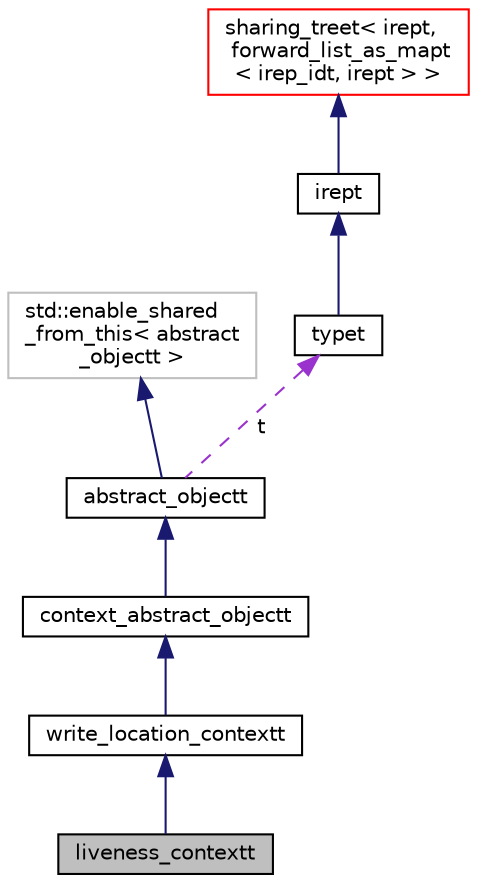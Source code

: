 digraph "liveness_contextt"
{
 // LATEX_PDF_SIZE
  bgcolor="transparent";
  edge [fontname="Helvetica",fontsize="10",labelfontname="Helvetica",labelfontsize="10"];
  node [fontname="Helvetica",fontsize="10",shape=record];
  Node1 [label="liveness_contextt",height=0.2,width=0.4,color="black", fillcolor="grey75", style="filled", fontcolor="black",tooltip="General implementation of an abstract_objectt which tracks the last written locations for a given abs..."];
  Node2 -> Node1 [dir="back",color="midnightblue",fontsize="10",style="solid",fontname="Helvetica"];
  Node2 [label="write_location_contextt",height=0.2,width=0.4,color="black",URL="$classwrite__location__contextt.html",tooltip="General implementation of an abstract_objectt which tracks the last written locations for a given abs..."];
  Node3 -> Node2 [dir="back",color="midnightblue",fontsize="10",style="solid",fontname="Helvetica"];
  Node3 [label="context_abstract_objectt",height=0.2,width=0.4,color="black",URL="$classcontext__abstract__objectt.html",tooltip=" "];
  Node4 -> Node3 [dir="back",color="midnightblue",fontsize="10",style="solid",fontname="Helvetica"];
  Node4 [label="abstract_objectt",height=0.2,width=0.4,color="black",URL="$classabstract__objectt.html",tooltip=" "];
  Node5 -> Node4 [dir="back",color="midnightblue",fontsize="10",style="solid",fontname="Helvetica"];
  Node5 [label="std::enable_shared\l_from_this\< abstract\l_objectt \>",height=0.2,width=0.4,color="grey75",tooltip=" "];
  Node6 -> Node4 [dir="back",color="darkorchid3",fontsize="10",style="dashed",label=" t" ,fontname="Helvetica"];
  Node6 [label="typet",height=0.2,width=0.4,color="black",URL="$classtypet.html",tooltip="The type of an expression, extends irept."];
  Node7 -> Node6 [dir="back",color="midnightblue",fontsize="10",style="solid",fontname="Helvetica"];
  Node7 [label="irept",height=0.2,width=0.4,color="black",URL="$classirept.html",tooltip="There are a large number of kinds of tree structured or tree-like data in CPROVER."];
  Node8 -> Node7 [dir="back",color="midnightblue",fontsize="10",style="solid",fontname="Helvetica"];
  Node8 [label="sharing_treet\< irept,\l forward_list_as_mapt\l\< irep_idt, irept \> \>",height=0.2,width=0.4,color="red",URL="$classsharing__treet.html",tooltip=" "];
}
